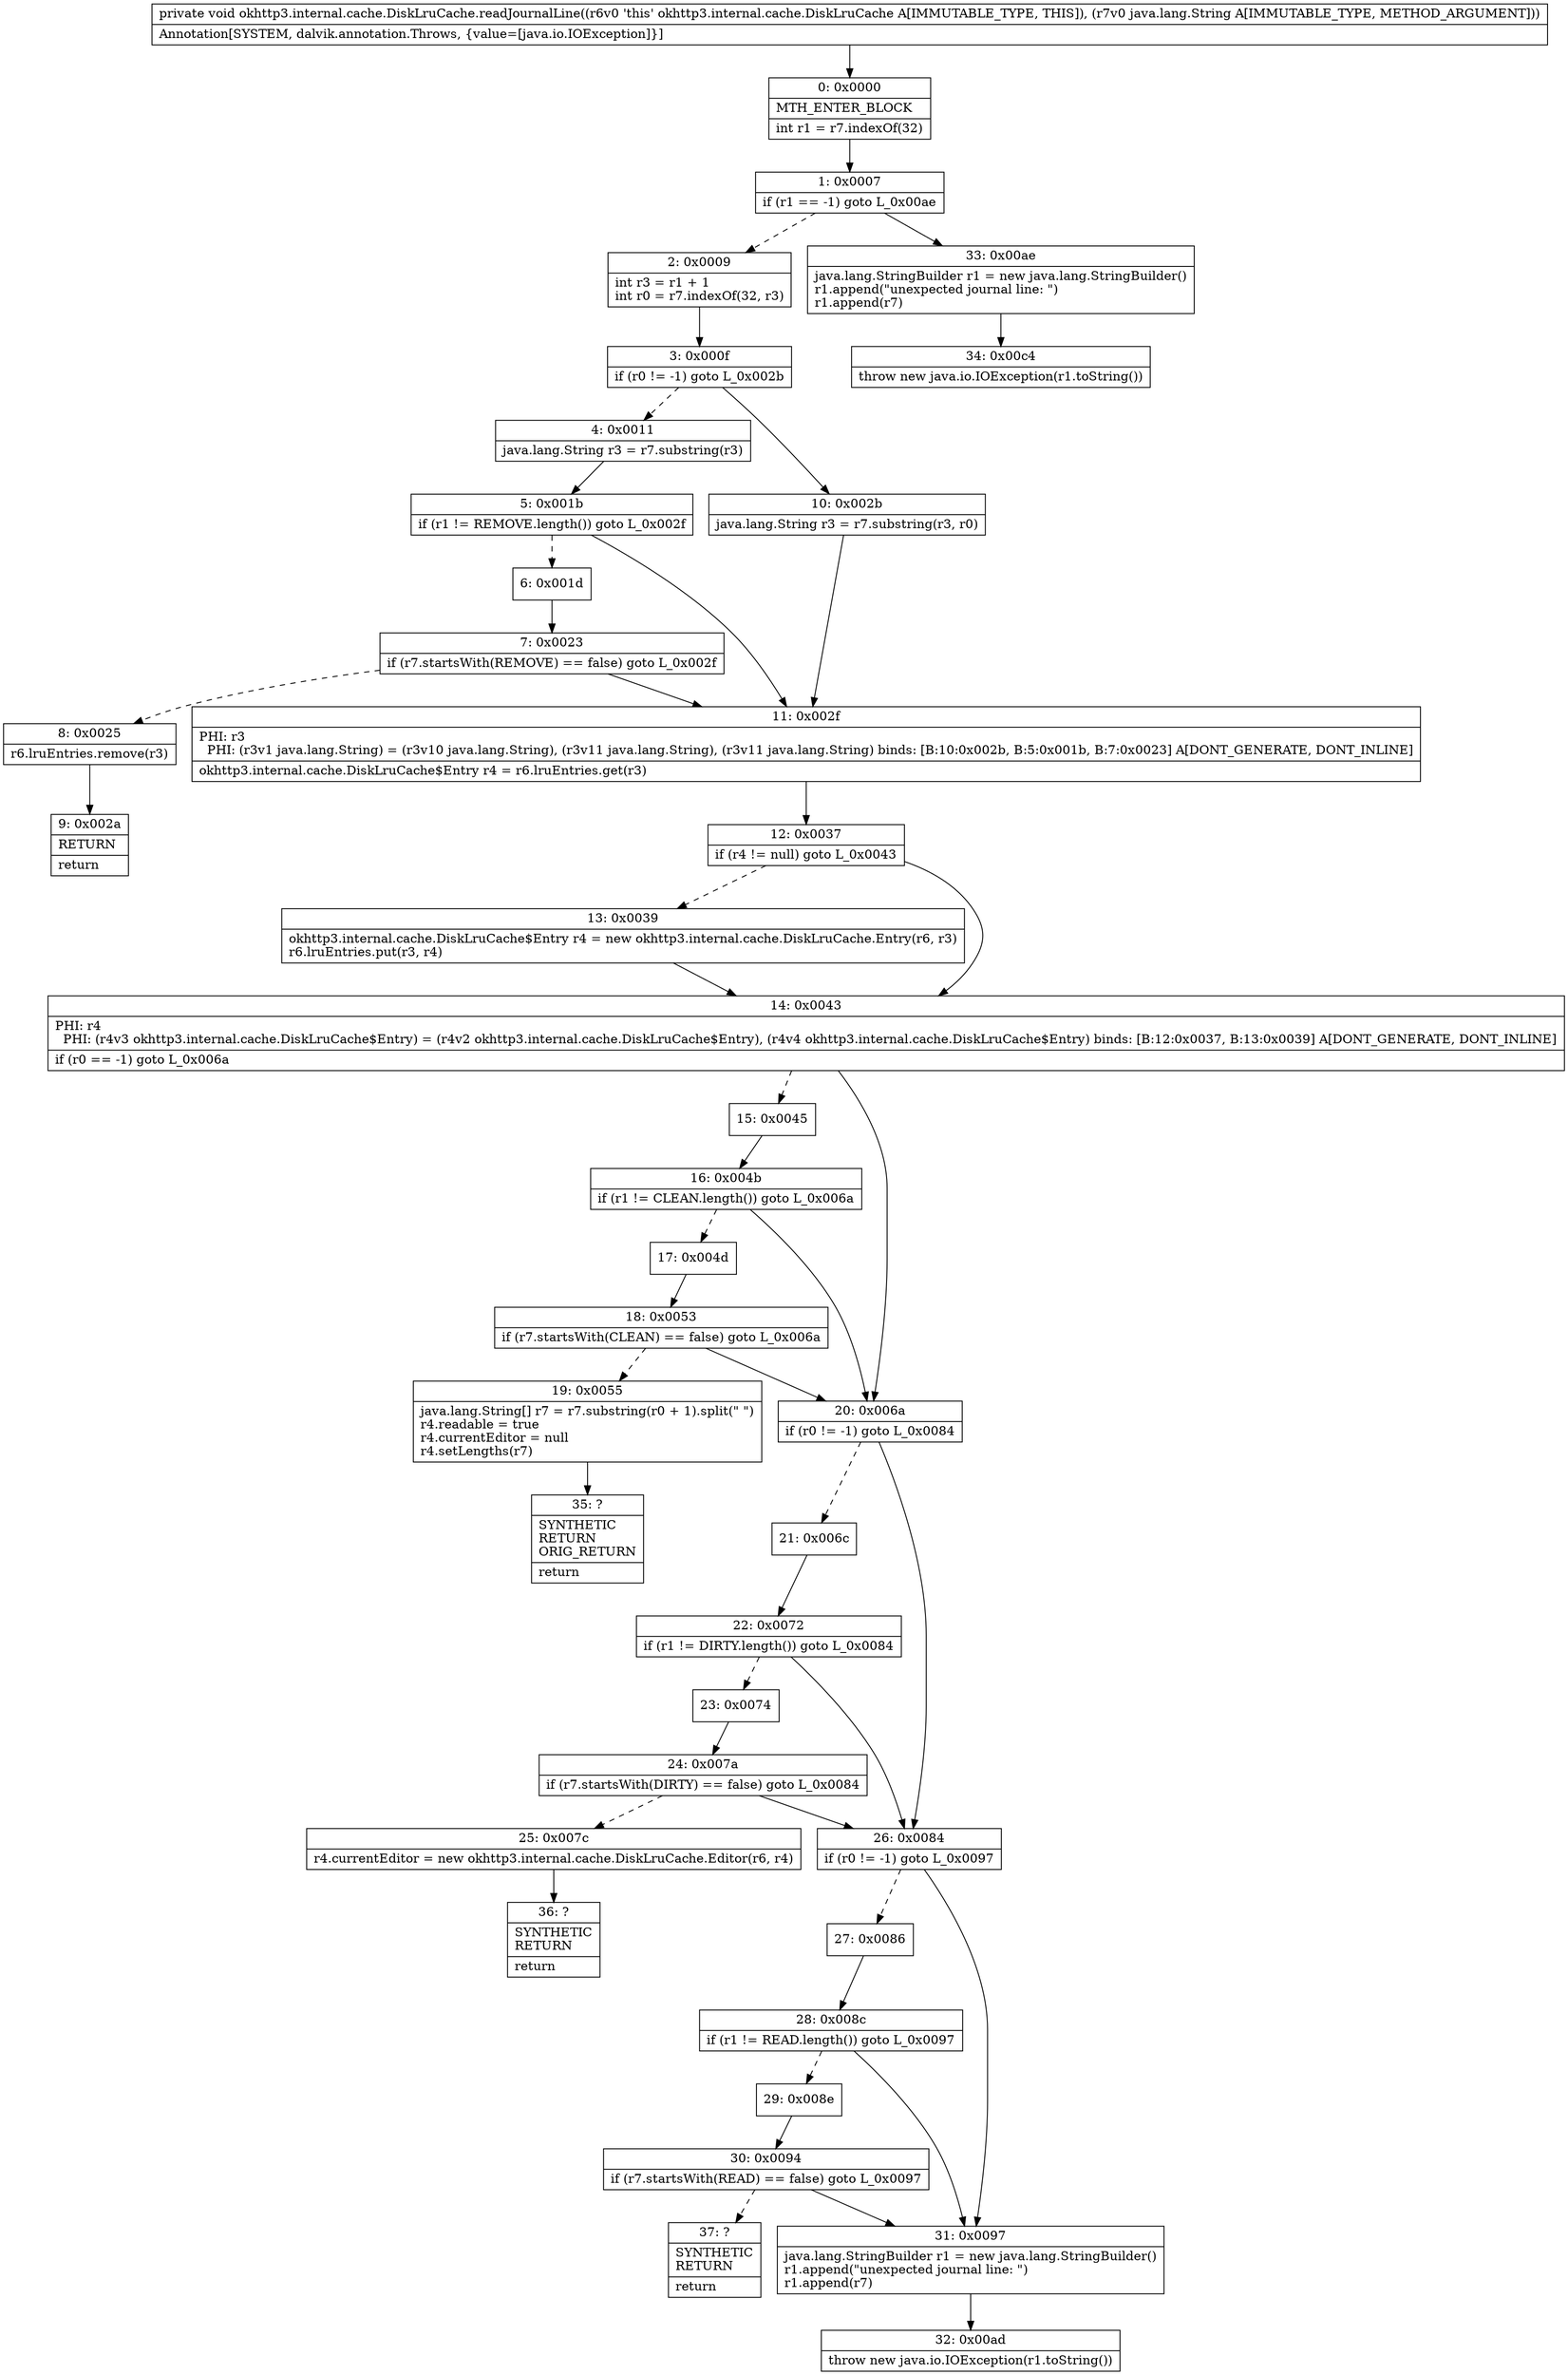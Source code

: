 digraph "CFG forokhttp3.internal.cache.DiskLruCache.readJournalLine(Ljava\/lang\/String;)V" {
Node_0 [shape=record,label="{0\:\ 0x0000|MTH_ENTER_BLOCK\l|int r1 = r7.indexOf(32)\l}"];
Node_1 [shape=record,label="{1\:\ 0x0007|if (r1 == \-1) goto L_0x00ae\l}"];
Node_2 [shape=record,label="{2\:\ 0x0009|int r3 = r1 + 1\lint r0 = r7.indexOf(32, r3)\l}"];
Node_3 [shape=record,label="{3\:\ 0x000f|if (r0 != \-1) goto L_0x002b\l}"];
Node_4 [shape=record,label="{4\:\ 0x0011|java.lang.String r3 = r7.substring(r3)\l}"];
Node_5 [shape=record,label="{5\:\ 0x001b|if (r1 != REMOVE.length()) goto L_0x002f\l}"];
Node_6 [shape=record,label="{6\:\ 0x001d}"];
Node_7 [shape=record,label="{7\:\ 0x0023|if (r7.startsWith(REMOVE) == false) goto L_0x002f\l}"];
Node_8 [shape=record,label="{8\:\ 0x0025|r6.lruEntries.remove(r3)\l}"];
Node_9 [shape=record,label="{9\:\ 0x002a|RETURN\l|return\l}"];
Node_10 [shape=record,label="{10\:\ 0x002b|java.lang.String r3 = r7.substring(r3, r0)\l}"];
Node_11 [shape=record,label="{11\:\ 0x002f|PHI: r3 \l  PHI: (r3v1 java.lang.String) = (r3v10 java.lang.String), (r3v11 java.lang.String), (r3v11 java.lang.String) binds: [B:10:0x002b, B:5:0x001b, B:7:0x0023] A[DONT_GENERATE, DONT_INLINE]\l|okhttp3.internal.cache.DiskLruCache$Entry r4 = r6.lruEntries.get(r3)\l}"];
Node_12 [shape=record,label="{12\:\ 0x0037|if (r4 != null) goto L_0x0043\l}"];
Node_13 [shape=record,label="{13\:\ 0x0039|okhttp3.internal.cache.DiskLruCache$Entry r4 = new okhttp3.internal.cache.DiskLruCache.Entry(r6, r3)\lr6.lruEntries.put(r3, r4)\l}"];
Node_14 [shape=record,label="{14\:\ 0x0043|PHI: r4 \l  PHI: (r4v3 okhttp3.internal.cache.DiskLruCache$Entry) = (r4v2 okhttp3.internal.cache.DiskLruCache$Entry), (r4v4 okhttp3.internal.cache.DiskLruCache$Entry) binds: [B:12:0x0037, B:13:0x0039] A[DONT_GENERATE, DONT_INLINE]\l|if (r0 == \-1) goto L_0x006a\l}"];
Node_15 [shape=record,label="{15\:\ 0x0045}"];
Node_16 [shape=record,label="{16\:\ 0x004b|if (r1 != CLEAN.length()) goto L_0x006a\l}"];
Node_17 [shape=record,label="{17\:\ 0x004d}"];
Node_18 [shape=record,label="{18\:\ 0x0053|if (r7.startsWith(CLEAN) == false) goto L_0x006a\l}"];
Node_19 [shape=record,label="{19\:\ 0x0055|java.lang.String[] r7 = r7.substring(r0 + 1).split(\" \")\lr4.readable = true\lr4.currentEditor = null\lr4.setLengths(r7)\l}"];
Node_20 [shape=record,label="{20\:\ 0x006a|if (r0 != \-1) goto L_0x0084\l}"];
Node_21 [shape=record,label="{21\:\ 0x006c}"];
Node_22 [shape=record,label="{22\:\ 0x0072|if (r1 != DIRTY.length()) goto L_0x0084\l}"];
Node_23 [shape=record,label="{23\:\ 0x0074}"];
Node_24 [shape=record,label="{24\:\ 0x007a|if (r7.startsWith(DIRTY) == false) goto L_0x0084\l}"];
Node_25 [shape=record,label="{25\:\ 0x007c|r4.currentEditor = new okhttp3.internal.cache.DiskLruCache.Editor(r6, r4)\l}"];
Node_26 [shape=record,label="{26\:\ 0x0084|if (r0 != \-1) goto L_0x0097\l}"];
Node_27 [shape=record,label="{27\:\ 0x0086}"];
Node_28 [shape=record,label="{28\:\ 0x008c|if (r1 != READ.length()) goto L_0x0097\l}"];
Node_29 [shape=record,label="{29\:\ 0x008e}"];
Node_30 [shape=record,label="{30\:\ 0x0094|if (r7.startsWith(READ) == false) goto L_0x0097\l}"];
Node_31 [shape=record,label="{31\:\ 0x0097|java.lang.StringBuilder r1 = new java.lang.StringBuilder()\lr1.append(\"unexpected journal line: \")\lr1.append(r7)\l}"];
Node_32 [shape=record,label="{32\:\ 0x00ad|throw new java.io.IOException(r1.toString())\l}"];
Node_33 [shape=record,label="{33\:\ 0x00ae|java.lang.StringBuilder r1 = new java.lang.StringBuilder()\lr1.append(\"unexpected journal line: \")\lr1.append(r7)\l}"];
Node_34 [shape=record,label="{34\:\ 0x00c4|throw new java.io.IOException(r1.toString())\l}"];
Node_35 [shape=record,label="{35\:\ ?|SYNTHETIC\lRETURN\lORIG_RETURN\l|return\l}"];
Node_36 [shape=record,label="{36\:\ ?|SYNTHETIC\lRETURN\l|return\l}"];
Node_37 [shape=record,label="{37\:\ ?|SYNTHETIC\lRETURN\l|return\l}"];
MethodNode[shape=record,label="{private void okhttp3.internal.cache.DiskLruCache.readJournalLine((r6v0 'this' okhttp3.internal.cache.DiskLruCache A[IMMUTABLE_TYPE, THIS]), (r7v0 java.lang.String A[IMMUTABLE_TYPE, METHOD_ARGUMENT]))  | Annotation[SYSTEM, dalvik.annotation.Throws, \{value=[java.io.IOException]\}]\l}"];
MethodNode -> Node_0;
Node_0 -> Node_1;
Node_1 -> Node_2[style=dashed];
Node_1 -> Node_33;
Node_2 -> Node_3;
Node_3 -> Node_4[style=dashed];
Node_3 -> Node_10;
Node_4 -> Node_5;
Node_5 -> Node_6[style=dashed];
Node_5 -> Node_11;
Node_6 -> Node_7;
Node_7 -> Node_8[style=dashed];
Node_7 -> Node_11;
Node_8 -> Node_9;
Node_10 -> Node_11;
Node_11 -> Node_12;
Node_12 -> Node_13[style=dashed];
Node_12 -> Node_14;
Node_13 -> Node_14;
Node_14 -> Node_15[style=dashed];
Node_14 -> Node_20;
Node_15 -> Node_16;
Node_16 -> Node_17[style=dashed];
Node_16 -> Node_20;
Node_17 -> Node_18;
Node_18 -> Node_19[style=dashed];
Node_18 -> Node_20;
Node_19 -> Node_35;
Node_20 -> Node_21[style=dashed];
Node_20 -> Node_26;
Node_21 -> Node_22;
Node_22 -> Node_23[style=dashed];
Node_22 -> Node_26;
Node_23 -> Node_24;
Node_24 -> Node_25[style=dashed];
Node_24 -> Node_26;
Node_25 -> Node_36;
Node_26 -> Node_27[style=dashed];
Node_26 -> Node_31;
Node_27 -> Node_28;
Node_28 -> Node_29[style=dashed];
Node_28 -> Node_31;
Node_29 -> Node_30;
Node_30 -> Node_31;
Node_30 -> Node_37[style=dashed];
Node_31 -> Node_32;
Node_33 -> Node_34;
}

